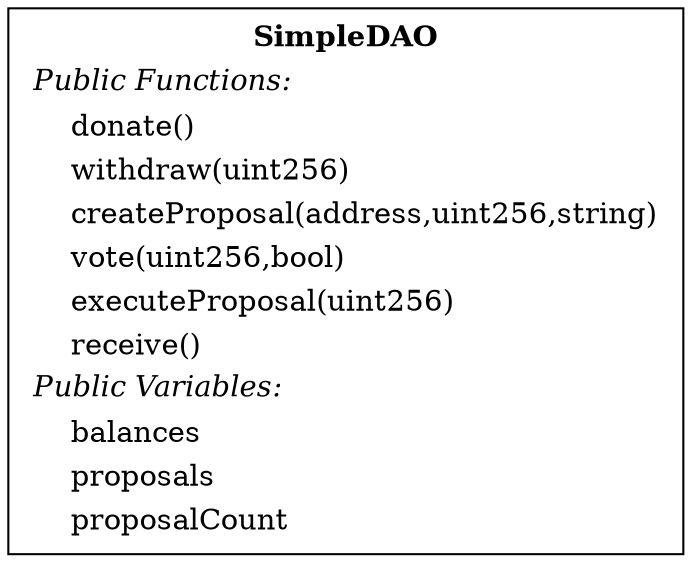 digraph "" {
c318_SimpleDAO[shape="box"label=< <TABLE border="0"><TR><TD align="center"><B>SimpleDAO</B></TD></TR><TR><TD align="left"><I>Public Functions:</I></TD></TR><TR><TD align="left">    donate()</TD></TR><TR><TD align="left">    withdraw(uint256)</TD></TR><TR><TD align="left">    createProposal(address,uint256,string)</TD></TR><TR><TD align="left">    vote(uint256,bool)</TD></TR><TR><TD align="left">    executeProposal(uint256)</TD></TR><TR><TD align="left">    receive()</TD></TR><TR><TD align="left"><I>Public Variables:</I></TD></TR><TR><TD align="left">    balances</TD></TR><TR><TD align="left">    proposals</TD></TR><TR><TD align="left">    proposalCount</TD></TR></TABLE> >];

}